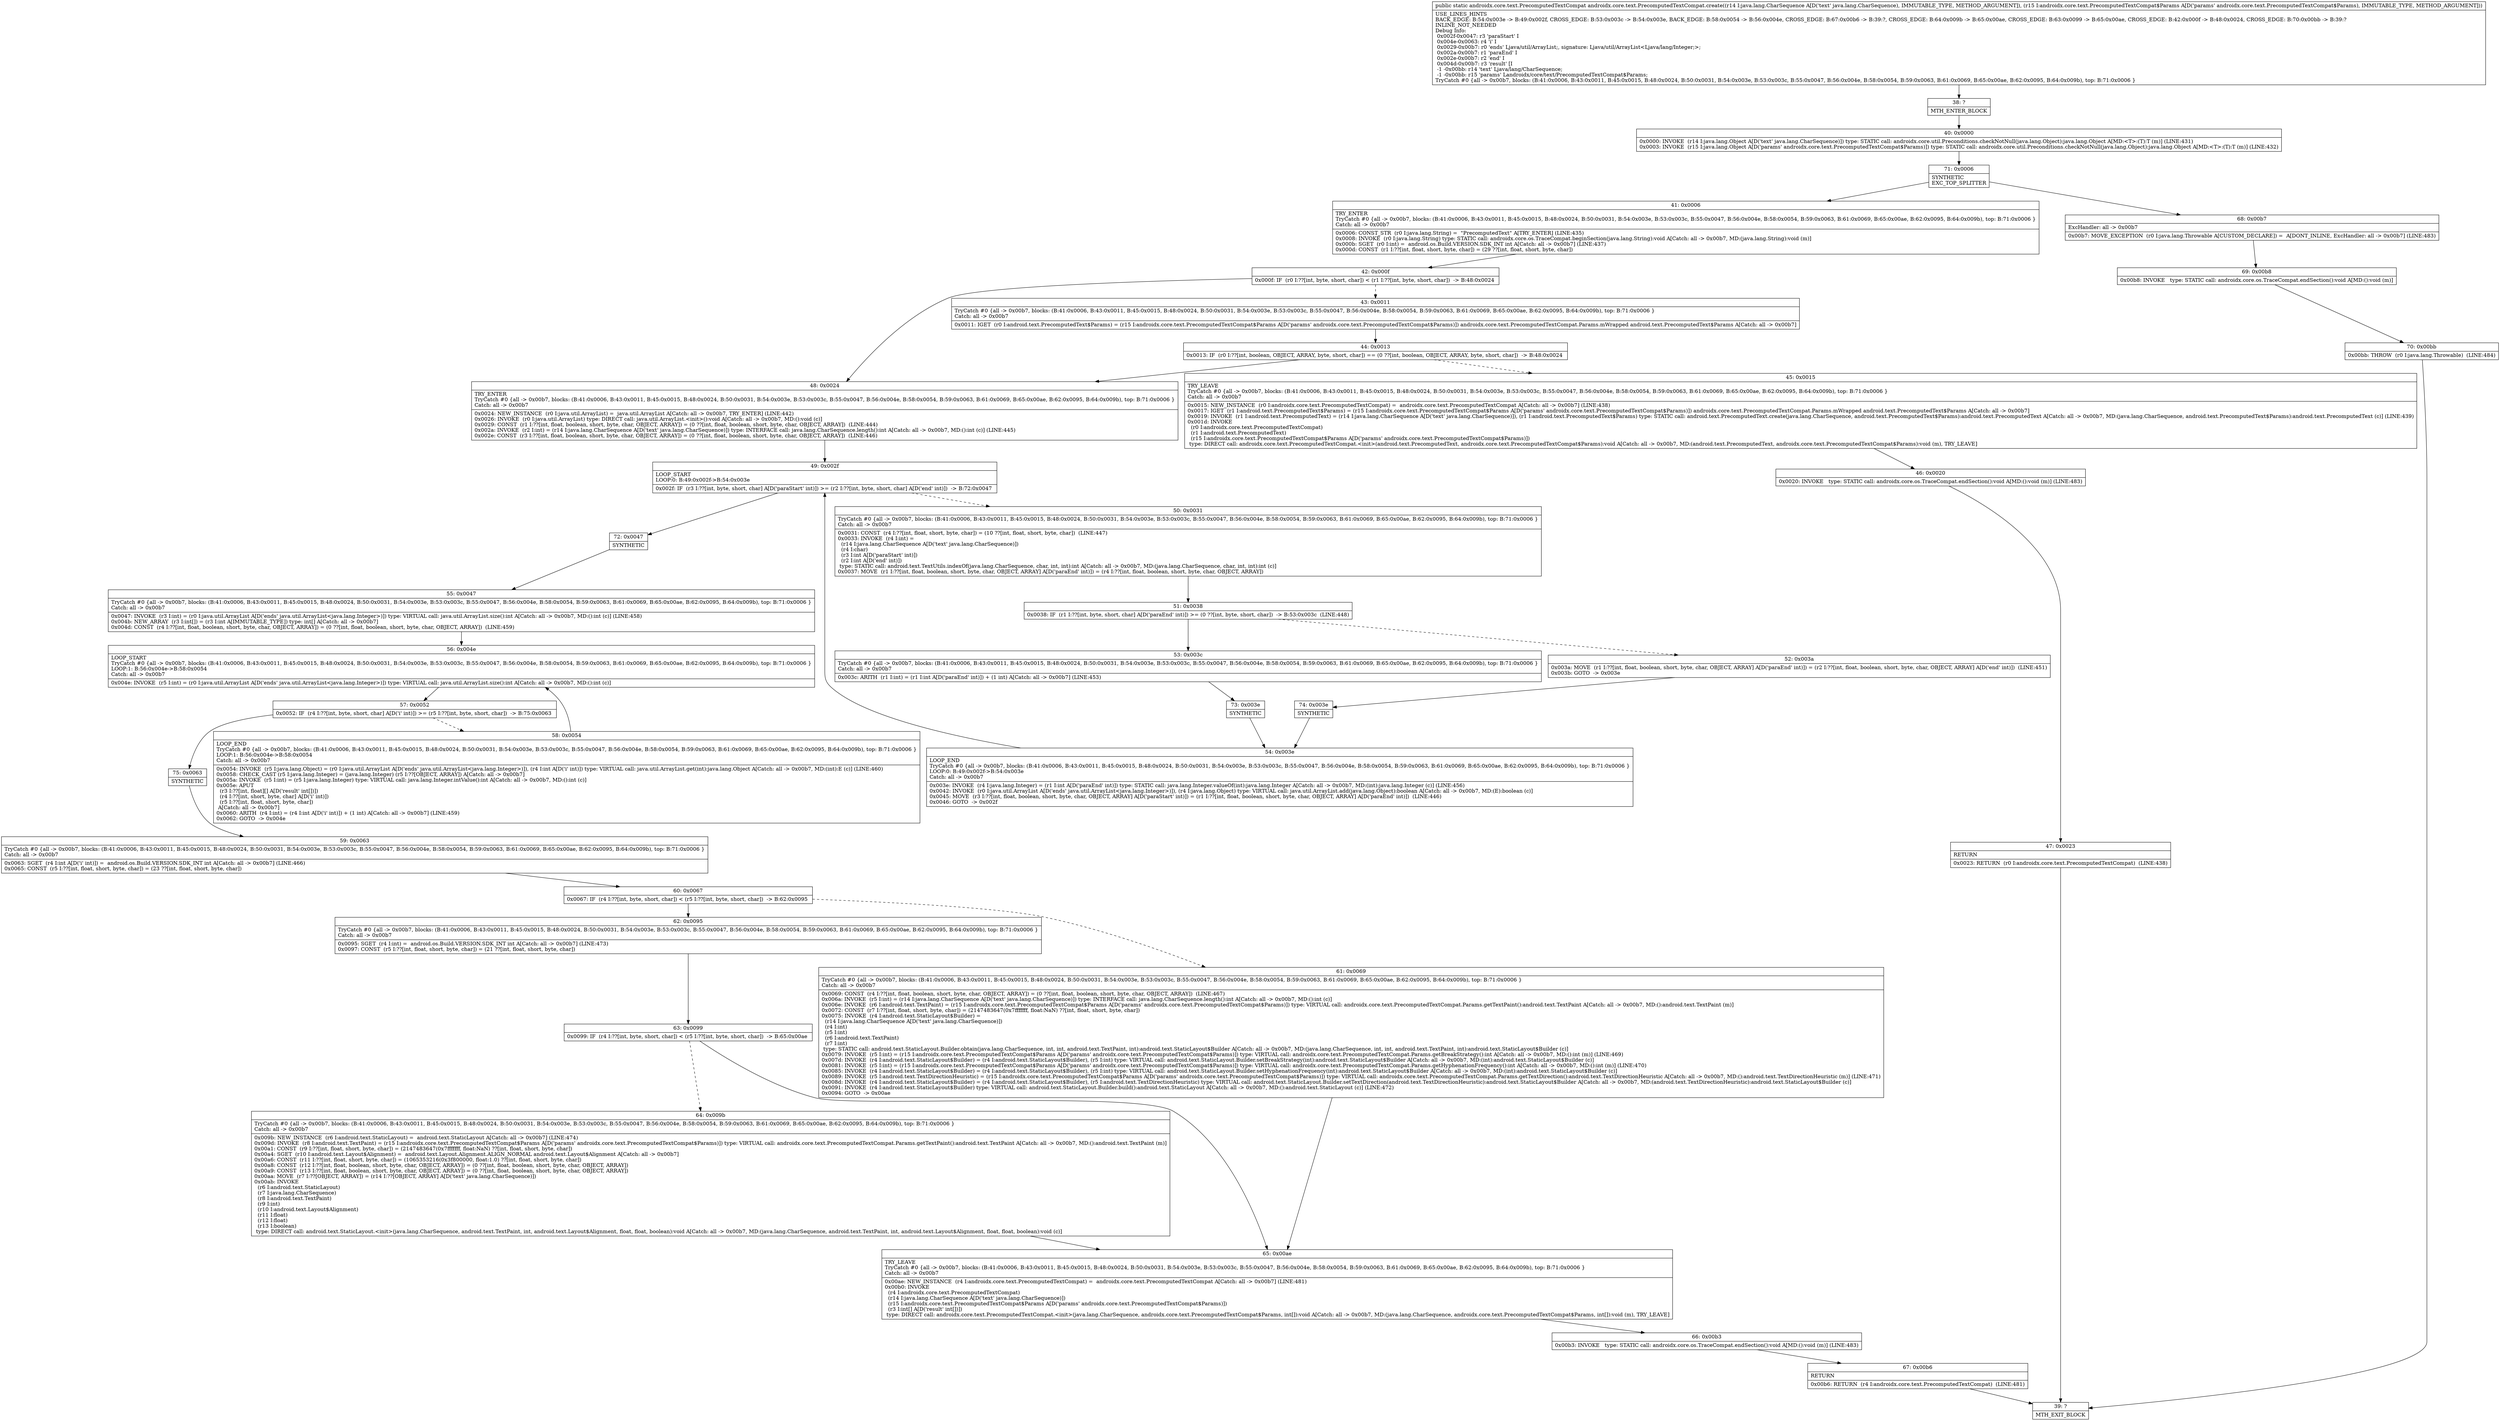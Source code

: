 digraph "CFG forandroidx.core.text.PrecomputedTextCompat.create(Ljava\/lang\/CharSequence;Landroidx\/core\/text\/PrecomputedTextCompat$Params;)Landroidx\/core\/text\/PrecomputedTextCompat;" {
Node_38 [shape=record,label="{38\:\ ?|MTH_ENTER_BLOCK\l}"];
Node_40 [shape=record,label="{40\:\ 0x0000|0x0000: INVOKE  (r14 I:java.lang.Object A[D('text' java.lang.CharSequence)]) type: STATIC call: androidx.core.util.Preconditions.checkNotNull(java.lang.Object):java.lang.Object A[MD:\<T\>:(T):T (m)] (LINE:431)\l0x0003: INVOKE  (r15 I:java.lang.Object A[D('params' androidx.core.text.PrecomputedTextCompat$Params)]) type: STATIC call: androidx.core.util.Preconditions.checkNotNull(java.lang.Object):java.lang.Object A[MD:\<T\>:(T):T (m)] (LINE:432)\l}"];
Node_71 [shape=record,label="{71\:\ 0x0006|SYNTHETIC\lEXC_TOP_SPLITTER\l}"];
Node_41 [shape=record,label="{41\:\ 0x0006|TRY_ENTER\lTryCatch #0 \{all \-\> 0x00b7, blocks: (B:41:0x0006, B:43:0x0011, B:45:0x0015, B:48:0x0024, B:50:0x0031, B:54:0x003e, B:53:0x003c, B:55:0x0047, B:56:0x004e, B:58:0x0054, B:59:0x0063, B:61:0x0069, B:65:0x00ae, B:62:0x0095, B:64:0x009b), top: B:71:0x0006 \}\lCatch: all \-\> 0x00b7\l|0x0006: CONST_STR  (r0 I:java.lang.String) =  \"PrecomputedText\" A[TRY_ENTER] (LINE:435)\l0x0008: INVOKE  (r0 I:java.lang.String) type: STATIC call: androidx.core.os.TraceCompat.beginSection(java.lang.String):void A[Catch: all \-\> 0x00b7, MD:(java.lang.String):void (m)]\l0x000b: SGET  (r0 I:int) =  android.os.Build.VERSION.SDK_INT int A[Catch: all \-\> 0x00b7] (LINE:437)\l0x000d: CONST  (r1 I:??[int, float, short, byte, char]) = (29 ??[int, float, short, byte, char]) \l}"];
Node_42 [shape=record,label="{42\:\ 0x000f|0x000f: IF  (r0 I:??[int, byte, short, char]) \< (r1 I:??[int, byte, short, char])  \-\> B:48:0x0024 \l}"];
Node_43 [shape=record,label="{43\:\ 0x0011|TryCatch #0 \{all \-\> 0x00b7, blocks: (B:41:0x0006, B:43:0x0011, B:45:0x0015, B:48:0x0024, B:50:0x0031, B:54:0x003e, B:53:0x003c, B:55:0x0047, B:56:0x004e, B:58:0x0054, B:59:0x0063, B:61:0x0069, B:65:0x00ae, B:62:0x0095, B:64:0x009b), top: B:71:0x0006 \}\lCatch: all \-\> 0x00b7\l|0x0011: IGET  (r0 I:android.text.PrecomputedText$Params) = (r15 I:androidx.core.text.PrecomputedTextCompat$Params A[D('params' androidx.core.text.PrecomputedTextCompat$Params)]) androidx.core.text.PrecomputedTextCompat.Params.mWrapped android.text.PrecomputedText$Params A[Catch: all \-\> 0x00b7]\l}"];
Node_44 [shape=record,label="{44\:\ 0x0013|0x0013: IF  (r0 I:??[int, boolean, OBJECT, ARRAY, byte, short, char]) == (0 ??[int, boolean, OBJECT, ARRAY, byte, short, char])  \-\> B:48:0x0024 \l}"];
Node_45 [shape=record,label="{45\:\ 0x0015|TRY_LEAVE\lTryCatch #0 \{all \-\> 0x00b7, blocks: (B:41:0x0006, B:43:0x0011, B:45:0x0015, B:48:0x0024, B:50:0x0031, B:54:0x003e, B:53:0x003c, B:55:0x0047, B:56:0x004e, B:58:0x0054, B:59:0x0063, B:61:0x0069, B:65:0x00ae, B:62:0x0095, B:64:0x009b), top: B:71:0x0006 \}\lCatch: all \-\> 0x00b7\l|0x0015: NEW_INSTANCE  (r0 I:androidx.core.text.PrecomputedTextCompat) =  androidx.core.text.PrecomputedTextCompat A[Catch: all \-\> 0x00b7] (LINE:438)\l0x0017: IGET  (r1 I:android.text.PrecomputedText$Params) = (r15 I:androidx.core.text.PrecomputedTextCompat$Params A[D('params' androidx.core.text.PrecomputedTextCompat$Params)]) androidx.core.text.PrecomputedTextCompat.Params.mWrapped android.text.PrecomputedText$Params A[Catch: all \-\> 0x00b7]\l0x0019: INVOKE  (r1 I:android.text.PrecomputedText) = (r14 I:java.lang.CharSequence A[D('text' java.lang.CharSequence)]), (r1 I:android.text.PrecomputedText$Params) type: STATIC call: android.text.PrecomputedText.create(java.lang.CharSequence, android.text.PrecomputedText$Params):android.text.PrecomputedText A[Catch: all \-\> 0x00b7, MD:(java.lang.CharSequence, android.text.PrecomputedText$Params):android.text.PrecomputedText (c)] (LINE:439)\l0x001d: INVOKE  \l  (r0 I:androidx.core.text.PrecomputedTextCompat)\l  (r1 I:android.text.PrecomputedText)\l  (r15 I:androidx.core.text.PrecomputedTextCompat$Params A[D('params' androidx.core.text.PrecomputedTextCompat$Params)])\l type: DIRECT call: androidx.core.text.PrecomputedTextCompat.\<init\>(android.text.PrecomputedText, androidx.core.text.PrecomputedTextCompat$Params):void A[Catch: all \-\> 0x00b7, MD:(android.text.PrecomputedText, androidx.core.text.PrecomputedTextCompat$Params):void (m), TRY_LEAVE]\l}"];
Node_46 [shape=record,label="{46\:\ 0x0020|0x0020: INVOKE   type: STATIC call: androidx.core.os.TraceCompat.endSection():void A[MD:():void (m)] (LINE:483)\l}"];
Node_47 [shape=record,label="{47\:\ 0x0023|RETURN\l|0x0023: RETURN  (r0 I:androidx.core.text.PrecomputedTextCompat)  (LINE:438)\l}"];
Node_39 [shape=record,label="{39\:\ ?|MTH_EXIT_BLOCK\l}"];
Node_48 [shape=record,label="{48\:\ 0x0024|TRY_ENTER\lTryCatch #0 \{all \-\> 0x00b7, blocks: (B:41:0x0006, B:43:0x0011, B:45:0x0015, B:48:0x0024, B:50:0x0031, B:54:0x003e, B:53:0x003c, B:55:0x0047, B:56:0x004e, B:58:0x0054, B:59:0x0063, B:61:0x0069, B:65:0x00ae, B:62:0x0095, B:64:0x009b), top: B:71:0x0006 \}\lCatch: all \-\> 0x00b7\l|0x0024: NEW_INSTANCE  (r0 I:java.util.ArrayList) =  java.util.ArrayList A[Catch: all \-\> 0x00b7, TRY_ENTER] (LINE:442)\l0x0026: INVOKE  (r0 I:java.util.ArrayList) type: DIRECT call: java.util.ArrayList.\<init\>():void A[Catch: all \-\> 0x00b7, MD:():void (c)]\l0x0029: CONST  (r1 I:??[int, float, boolean, short, byte, char, OBJECT, ARRAY]) = (0 ??[int, float, boolean, short, byte, char, OBJECT, ARRAY])  (LINE:444)\l0x002a: INVOKE  (r2 I:int) = (r14 I:java.lang.CharSequence A[D('text' java.lang.CharSequence)]) type: INTERFACE call: java.lang.CharSequence.length():int A[Catch: all \-\> 0x00b7, MD:():int (c)] (LINE:445)\l0x002e: CONST  (r3 I:??[int, float, boolean, short, byte, char, OBJECT, ARRAY]) = (0 ??[int, float, boolean, short, byte, char, OBJECT, ARRAY])  (LINE:446)\l}"];
Node_49 [shape=record,label="{49\:\ 0x002f|LOOP_START\lLOOP:0: B:49:0x002f\-\>B:54:0x003e\l|0x002f: IF  (r3 I:??[int, byte, short, char] A[D('paraStart' int)]) \>= (r2 I:??[int, byte, short, char] A[D('end' int)])  \-\> B:72:0x0047 \l}"];
Node_50 [shape=record,label="{50\:\ 0x0031|TryCatch #0 \{all \-\> 0x00b7, blocks: (B:41:0x0006, B:43:0x0011, B:45:0x0015, B:48:0x0024, B:50:0x0031, B:54:0x003e, B:53:0x003c, B:55:0x0047, B:56:0x004e, B:58:0x0054, B:59:0x0063, B:61:0x0069, B:65:0x00ae, B:62:0x0095, B:64:0x009b), top: B:71:0x0006 \}\lCatch: all \-\> 0x00b7\l|0x0031: CONST  (r4 I:??[int, float, short, byte, char]) = (10 ??[int, float, short, byte, char])  (LINE:447)\l0x0033: INVOKE  (r4 I:int) = \l  (r14 I:java.lang.CharSequence A[D('text' java.lang.CharSequence)])\l  (r4 I:char)\l  (r3 I:int A[D('paraStart' int)])\l  (r2 I:int A[D('end' int)])\l type: STATIC call: android.text.TextUtils.indexOf(java.lang.CharSequence, char, int, int):int A[Catch: all \-\> 0x00b7, MD:(java.lang.CharSequence, char, int, int):int (c)]\l0x0037: MOVE  (r1 I:??[int, float, boolean, short, byte, char, OBJECT, ARRAY] A[D('paraEnd' int)]) = (r4 I:??[int, float, boolean, short, byte, char, OBJECT, ARRAY]) \l}"];
Node_51 [shape=record,label="{51\:\ 0x0038|0x0038: IF  (r1 I:??[int, byte, short, char] A[D('paraEnd' int)]) \>= (0 ??[int, byte, short, char])  \-\> B:53:0x003c  (LINE:448)\l}"];
Node_52 [shape=record,label="{52\:\ 0x003a|0x003a: MOVE  (r1 I:??[int, float, boolean, short, byte, char, OBJECT, ARRAY] A[D('paraEnd' int)]) = (r2 I:??[int, float, boolean, short, byte, char, OBJECT, ARRAY] A[D('end' int)])  (LINE:451)\l0x003b: GOTO  \-\> 0x003e \l}"];
Node_74 [shape=record,label="{74\:\ 0x003e|SYNTHETIC\l}"];
Node_54 [shape=record,label="{54\:\ 0x003e|LOOP_END\lTryCatch #0 \{all \-\> 0x00b7, blocks: (B:41:0x0006, B:43:0x0011, B:45:0x0015, B:48:0x0024, B:50:0x0031, B:54:0x003e, B:53:0x003c, B:55:0x0047, B:56:0x004e, B:58:0x0054, B:59:0x0063, B:61:0x0069, B:65:0x00ae, B:62:0x0095, B:64:0x009b), top: B:71:0x0006 \}\lLOOP:0: B:49:0x002f\-\>B:54:0x003e\lCatch: all \-\> 0x00b7\l|0x003e: INVOKE  (r4 I:java.lang.Integer) = (r1 I:int A[D('paraEnd' int)]) type: STATIC call: java.lang.Integer.valueOf(int):java.lang.Integer A[Catch: all \-\> 0x00b7, MD:(int):java.lang.Integer (c)] (LINE:456)\l0x0042: INVOKE  (r0 I:java.util.ArrayList A[D('ends' java.util.ArrayList\<java.lang.Integer\>)]), (r4 I:java.lang.Object) type: VIRTUAL call: java.util.ArrayList.add(java.lang.Object):boolean A[Catch: all \-\> 0x00b7, MD:(E):boolean (c)]\l0x0045: MOVE  (r3 I:??[int, float, boolean, short, byte, char, OBJECT, ARRAY] A[D('paraStart' int)]) = (r1 I:??[int, float, boolean, short, byte, char, OBJECT, ARRAY] A[D('paraEnd' int)])  (LINE:446)\l0x0046: GOTO  \-\> 0x002f \l}"];
Node_53 [shape=record,label="{53\:\ 0x003c|TryCatch #0 \{all \-\> 0x00b7, blocks: (B:41:0x0006, B:43:0x0011, B:45:0x0015, B:48:0x0024, B:50:0x0031, B:54:0x003e, B:53:0x003c, B:55:0x0047, B:56:0x004e, B:58:0x0054, B:59:0x0063, B:61:0x0069, B:65:0x00ae, B:62:0x0095, B:64:0x009b), top: B:71:0x0006 \}\lCatch: all \-\> 0x00b7\l|0x003c: ARITH  (r1 I:int) = (r1 I:int A[D('paraEnd' int)]) + (1 int) A[Catch: all \-\> 0x00b7] (LINE:453)\l}"];
Node_73 [shape=record,label="{73\:\ 0x003e|SYNTHETIC\l}"];
Node_72 [shape=record,label="{72\:\ 0x0047|SYNTHETIC\l}"];
Node_55 [shape=record,label="{55\:\ 0x0047|TryCatch #0 \{all \-\> 0x00b7, blocks: (B:41:0x0006, B:43:0x0011, B:45:0x0015, B:48:0x0024, B:50:0x0031, B:54:0x003e, B:53:0x003c, B:55:0x0047, B:56:0x004e, B:58:0x0054, B:59:0x0063, B:61:0x0069, B:65:0x00ae, B:62:0x0095, B:64:0x009b), top: B:71:0x0006 \}\lCatch: all \-\> 0x00b7\l|0x0047: INVOKE  (r3 I:int) = (r0 I:java.util.ArrayList A[D('ends' java.util.ArrayList\<java.lang.Integer\>)]) type: VIRTUAL call: java.util.ArrayList.size():int A[Catch: all \-\> 0x00b7, MD:():int (c)] (LINE:458)\l0x004b: NEW_ARRAY  (r3 I:int[]) = (r3 I:int A[IMMUTABLE_TYPE]) type: int[] A[Catch: all \-\> 0x00b7]\l0x004d: CONST  (r4 I:??[int, float, boolean, short, byte, char, OBJECT, ARRAY]) = (0 ??[int, float, boolean, short, byte, char, OBJECT, ARRAY])  (LINE:459)\l}"];
Node_56 [shape=record,label="{56\:\ 0x004e|LOOP_START\lTryCatch #0 \{all \-\> 0x00b7, blocks: (B:41:0x0006, B:43:0x0011, B:45:0x0015, B:48:0x0024, B:50:0x0031, B:54:0x003e, B:53:0x003c, B:55:0x0047, B:56:0x004e, B:58:0x0054, B:59:0x0063, B:61:0x0069, B:65:0x00ae, B:62:0x0095, B:64:0x009b), top: B:71:0x0006 \}\lLOOP:1: B:56:0x004e\-\>B:58:0x0054\lCatch: all \-\> 0x00b7\l|0x004e: INVOKE  (r5 I:int) = (r0 I:java.util.ArrayList A[D('ends' java.util.ArrayList\<java.lang.Integer\>)]) type: VIRTUAL call: java.util.ArrayList.size():int A[Catch: all \-\> 0x00b7, MD:():int (c)]\l}"];
Node_57 [shape=record,label="{57\:\ 0x0052|0x0052: IF  (r4 I:??[int, byte, short, char] A[D('i' int)]) \>= (r5 I:??[int, byte, short, char])  \-\> B:75:0x0063 \l}"];
Node_58 [shape=record,label="{58\:\ 0x0054|LOOP_END\lTryCatch #0 \{all \-\> 0x00b7, blocks: (B:41:0x0006, B:43:0x0011, B:45:0x0015, B:48:0x0024, B:50:0x0031, B:54:0x003e, B:53:0x003c, B:55:0x0047, B:56:0x004e, B:58:0x0054, B:59:0x0063, B:61:0x0069, B:65:0x00ae, B:62:0x0095, B:64:0x009b), top: B:71:0x0006 \}\lLOOP:1: B:56:0x004e\-\>B:58:0x0054\lCatch: all \-\> 0x00b7\l|0x0054: INVOKE  (r5 I:java.lang.Object) = (r0 I:java.util.ArrayList A[D('ends' java.util.ArrayList\<java.lang.Integer\>)]), (r4 I:int A[D('i' int)]) type: VIRTUAL call: java.util.ArrayList.get(int):java.lang.Object A[Catch: all \-\> 0x00b7, MD:(int):E (c)] (LINE:460)\l0x0058: CHECK_CAST (r5 I:java.lang.Integer) = (java.lang.Integer) (r5 I:??[OBJECT, ARRAY]) A[Catch: all \-\> 0x00b7]\l0x005a: INVOKE  (r5 I:int) = (r5 I:java.lang.Integer) type: VIRTUAL call: java.lang.Integer.intValue():int A[Catch: all \-\> 0x00b7, MD:():int (c)]\l0x005e: APUT  \l  (r3 I:??[int, float][] A[D('result' int[])])\l  (r4 I:??[int, short, byte, char] A[D('i' int)])\l  (r5 I:??[int, float, short, byte, char])\l A[Catch: all \-\> 0x00b7]\l0x0060: ARITH  (r4 I:int) = (r4 I:int A[D('i' int)]) + (1 int) A[Catch: all \-\> 0x00b7] (LINE:459)\l0x0062: GOTO  \-\> 0x004e \l}"];
Node_75 [shape=record,label="{75\:\ 0x0063|SYNTHETIC\l}"];
Node_59 [shape=record,label="{59\:\ 0x0063|TryCatch #0 \{all \-\> 0x00b7, blocks: (B:41:0x0006, B:43:0x0011, B:45:0x0015, B:48:0x0024, B:50:0x0031, B:54:0x003e, B:53:0x003c, B:55:0x0047, B:56:0x004e, B:58:0x0054, B:59:0x0063, B:61:0x0069, B:65:0x00ae, B:62:0x0095, B:64:0x009b), top: B:71:0x0006 \}\lCatch: all \-\> 0x00b7\l|0x0063: SGET  (r4 I:int A[D('i' int)]) =  android.os.Build.VERSION.SDK_INT int A[Catch: all \-\> 0x00b7] (LINE:466)\l0x0065: CONST  (r5 I:??[int, float, short, byte, char]) = (23 ??[int, float, short, byte, char]) \l}"];
Node_60 [shape=record,label="{60\:\ 0x0067|0x0067: IF  (r4 I:??[int, byte, short, char]) \< (r5 I:??[int, byte, short, char])  \-\> B:62:0x0095 \l}"];
Node_61 [shape=record,label="{61\:\ 0x0069|TryCatch #0 \{all \-\> 0x00b7, blocks: (B:41:0x0006, B:43:0x0011, B:45:0x0015, B:48:0x0024, B:50:0x0031, B:54:0x003e, B:53:0x003c, B:55:0x0047, B:56:0x004e, B:58:0x0054, B:59:0x0063, B:61:0x0069, B:65:0x00ae, B:62:0x0095, B:64:0x009b), top: B:71:0x0006 \}\lCatch: all \-\> 0x00b7\l|0x0069: CONST  (r4 I:??[int, float, boolean, short, byte, char, OBJECT, ARRAY]) = (0 ??[int, float, boolean, short, byte, char, OBJECT, ARRAY])  (LINE:467)\l0x006a: INVOKE  (r5 I:int) = (r14 I:java.lang.CharSequence A[D('text' java.lang.CharSequence)]) type: INTERFACE call: java.lang.CharSequence.length():int A[Catch: all \-\> 0x00b7, MD:():int (c)]\l0x006e: INVOKE  (r6 I:android.text.TextPaint) = (r15 I:androidx.core.text.PrecomputedTextCompat$Params A[D('params' androidx.core.text.PrecomputedTextCompat$Params)]) type: VIRTUAL call: androidx.core.text.PrecomputedTextCompat.Params.getTextPaint():android.text.TextPaint A[Catch: all \-\> 0x00b7, MD:():android.text.TextPaint (m)]\l0x0072: CONST  (r7 I:??[int, float, short, byte, char]) = (2147483647(0x7fffffff, float:NaN) ??[int, float, short, byte, char]) \l0x0075: INVOKE  (r4 I:android.text.StaticLayout$Builder) = \l  (r14 I:java.lang.CharSequence A[D('text' java.lang.CharSequence)])\l  (r4 I:int)\l  (r5 I:int)\l  (r6 I:android.text.TextPaint)\l  (r7 I:int)\l type: STATIC call: android.text.StaticLayout.Builder.obtain(java.lang.CharSequence, int, int, android.text.TextPaint, int):android.text.StaticLayout$Builder A[Catch: all \-\> 0x00b7, MD:(java.lang.CharSequence, int, int, android.text.TextPaint, int):android.text.StaticLayout$Builder (c)]\l0x0079: INVOKE  (r5 I:int) = (r15 I:androidx.core.text.PrecomputedTextCompat$Params A[D('params' androidx.core.text.PrecomputedTextCompat$Params)]) type: VIRTUAL call: androidx.core.text.PrecomputedTextCompat.Params.getBreakStrategy():int A[Catch: all \-\> 0x00b7, MD:():int (m)] (LINE:469)\l0x007d: INVOKE  (r4 I:android.text.StaticLayout$Builder) = (r4 I:android.text.StaticLayout$Builder), (r5 I:int) type: VIRTUAL call: android.text.StaticLayout.Builder.setBreakStrategy(int):android.text.StaticLayout$Builder A[Catch: all \-\> 0x00b7, MD:(int):android.text.StaticLayout$Builder (c)]\l0x0081: INVOKE  (r5 I:int) = (r15 I:androidx.core.text.PrecomputedTextCompat$Params A[D('params' androidx.core.text.PrecomputedTextCompat$Params)]) type: VIRTUAL call: androidx.core.text.PrecomputedTextCompat.Params.getHyphenationFrequency():int A[Catch: all \-\> 0x00b7, MD:():int (m)] (LINE:470)\l0x0085: INVOKE  (r4 I:android.text.StaticLayout$Builder) = (r4 I:android.text.StaticLayout$Builder), (r5 I:int) type: VIRTUAL call: android.text.StaticLayout.Builder.setHyphenationFrequency(int):android.text.StaticLayout$Builder A[Catch: all \-\> 0x00b7, MD:(int):android.text.StaticLayout$Builder (c)]\l0x0089: INVOKE  (r5 I:android.text.TextDirectionHeuristic) = (r15 I:androidx.core.text.PrecomputedTextCompat$Params A[D('params' androidx.core.text.PrecomputedTextCompat$Params)]) type: VIRTUAL call: androidx.core.text.PrecomputedTextCompat.Params.getTextDirection():android.text.TextDirectionHeuristic A[Catch: all \-\> 0x00b7, MD:():android.text.TextDirectionHeuristic (m)] (LINE:471)\l0x008d: INVOKE  (r4 I:android.text.StaticLayout$Builder) = (r4 I:android.text.StaticLayout$Builder), (r5 I:android.text.TextDirectionHeuristic) type: VIRTUAL call: android.text.StaticLayout.Builder.setTextDirection(android.text.TextDirectionHeuristic):android.text.StaticLayout$Builder A[Catch: all \-\> 0x00b7, MD:(android.text.TextDirectionHeuristic):android.text.StaticLayout$Builder (c)]\l0x0091: INVOKE  (r4 I:android.text.StaticLayout$Builder) type: VIRTUAL call: android.text.StaticLayout.Builder.build():android.text.StaticLayout A[Catch: all \-\> 0x00b7, MD:():android.text.StaticLayout (c)] (LINE:472)\l0x0094: GOTO  \-\> 0x00ae \l}"];
Node_65 [shape=record,label="{65\:\ 0x00ae|TRY_LEAVE\lTryCatch #0 \{all \-\> 0x00b7, blocks: (B:41:0x0006, B:43:0x0011, B:45:0x0015, B:48:0x0024, B:50:0x0031, B:54:0x003e, B:53:0x003c, B:55:0x0047, B:56:0x004e, B:58:0x0054, B:59:0x0063, B:61:0x0069, B:65:0x00ae, B:62:0x0095, B:64:0x009b), top: B:71:0x0006 \}\lCatch: all \-\> 0x00b7\l|0x00ae: NEW_INSTANCE  (r4 I:androidx.core.text.PrecomputedTextCompat) =  androidx.core.text.PrecomputedTextCompat A[Catch: all \-\> 0x00b7] (LINE:481)\l0x00b0: INVOKE  \l  (r4 I:androidx.core.text.PrecomputedTextCompat)\l  (r14 I:java.lang.CharSequence A[D('text' java.lang.CharSequence)])\l  (r15 I:androidx.core.text.PrecomputedTextCompat$Params A[D('params' androidx.core.text.PrecomputedTextCompat$Params)])\l  (r3 I:int[] A[D('result' int[])])\l type: DIRECT call: androidx.core.text.PrecomputedTextCompat.\<init\>(java.lang.CharSequence, androidx.core.text.PrecomputedTextCompat$Params, int[]):void A[Catch: all \-\> 0x00b7, MD:(java.lang.CharSequence, androidx.core.text.PrecomputedTextCompat$Params, int[]):void (m), TRY_LEAVE]\l}"];
Node_66 [shape=record,label="{66\:\ 0x00b3|0x00b3: INVOKE   type: STATIC call: androidx.core.os.TraceCompat.endSection():void A[MD:():void (m)] (LINE:483)\l}"];
Node_67 [shape=record,label="{67\:\ 0x00b6|RETURN\l|0x00b6: RETURN  (r4 I:androidx.core.text.PrecomputedTextCompat)  (LINE:481)\l}"];
Node_62 [shape=record,label="{62\:\ 0x0095|TryCatch #0 \{all \-\> 0x00b7, blocks: (B:41:0x0006, B:43:0x0011, B:45:0x0015, B:48:0x0024, B:50:0x0031, B:54:0x003e, B:53:0x003c, B:55:0x0047, B:56:0x004e, B:58:0x0054, B:59:0x0063, B:61:0x0069, B:65:0x00ae, B:62:0x0095, B:64:0x009b), top: B:71:0x0006 \}\lCatch: all \-\> 0x00b7\l|0x0095: SGET  (r4 I:int) =  android.os.Build.VERSION.SDK_INT int A[Catch: all \-\> 0x00b7] (LINE:473)\l0x0097: CONST  (r5 I:??[int, float, short, byte, char]) = (21 ??[int, float, short, byte, char]) \l}"];
Node_63 [shape=record,label="{63\:\ 0x0099|0x0099: IF  (r4 I:??[int, byte, short, char]) \< (r5 I:??[int, byte, short, char])  \-\> B:65:0x00ae \l}"];
Node_64 [shape=record,label="{64\:\ 0x009b|TryCatch #0 \{all \-\> 0x00b7, blocks: (B:41:0x0006, B:43:0x0011, B:45:0x0015, B:48:0x0024, B:50:0x0031, B:54:0x003e, B:53:0x003c, B:55:0x0047, B:56:0x004e, B:58:0x0054, B:59:0x0063, B:61:0x0069, B:65:0x00ae, B:62:0x0095, B:64:0x009b), top: B:71:0x0006 \}\lCatch: all \-\> 0x00b7\l|0x009b: NEW_INSTANCE  (r6 I:android.text.StaticLayout) =  android.text.StaticLayout A[Catch: all \-\> 0x00b7] (LINE:474)\l0x009d: INVOKE  (r8 I:android.text.TextPaint) = (r15 I:androidx.core.text.PrecomputedTextCompat$Params A[D('params' androidx.core.text.PrecomputedTextCompat$Params)]) type: VIRTUAL call: androidx.core.text.PrecomputedTextCompat.Params.getTextPaint():android.text.TextPaint A[Catch: all \-\> 0x00b7, MD:():android.text.TextPaint (m)]\l0x00a1: CONST  (r9 I:??[int, float, short, byte, char]) = (2147483647(0x7fffffff, float:NaN) ??[int, float, short, byte, char]) \l0x00a4: SGET  (r10 I:android.text.Layout$Alignment) =  android.text.Layout.Alignment.ALIGN_NORMAL android.text.Layout$Alignment A[Catch: all \-\> 0x00b7]\l0x00a6: CONST  (r11 I:??[int, float, short, byte, char]) = (1065353216(0x3f800000, float:1.0) ??[int, float, short, byte, char]) \l0x00a8: CONST  (r12 I:??[int, float, boolean, short, byte, char, OBJECT, ARRAY]) = (0 ??[int, float, boolean, short, byte, char, OBJECT, ARRAY]) \l0x00a9: CONST  (r13 I:??[int, float, boolean, short, byte, char, OBJECT, ARRAY]) = (0 ??[int, float, boolean, short, byte, char, OBJECT, ARRAY]) \l0x00aa: MOVE  (r7 I:??[OBJECT, ARRAY]) = (r14 I:??[OBJECT, ARRAY] A[D('text' java.lang.CharSequence)]) \l0x00ab: INVOKE  \l  (r6 I:android.text.StaticLayout)\l  (r7 I:java.lang.CharSequence)\l  (r8 I:android.text.TextPaint)\l  (r9 I:int)\l  (r10 I:android.text.Layout$Alignment)\l  (r11 I:float)\l  (r12 I:float)\l  (r13 I:boolean)\l type: DIRECT call: android.text.StaticLayout.\<init\>(java.lang.CharSequence, android.text.TextPaint, int, android.text.Layout$Alignment, float, float, boolean):void A[Catch: all \-\> 0x00b7, MD:(java.lang.CharSequence, android.text.TextPaint, int, android.text.Layout$Alignment, float, float, boolean):void (c)]\l}"];
Node_68 [shape=record,label="{68\:\ 0x00b7|ExcHandler: all \-\> 0x00b7\l|0x00b7: MOVE_EXCEPTION  (r0 I:java.lang.Throwable A[CUSTOM_DECLARE]) =  A[DONT_INLINE, ExcHandler: all \-\> 0x00b7] (LINE:483)\l}"];
Node_69 [shape=record,label="{69\:\ 0x00b8|0x00b8: INVOKE   type: STATIC call: androidx.core.os.TraceCompat.endSection():void A[MD:():void (m)]\l}"];
Node_70 [shape=record,label="{70\:\ 0x00bb|0x00bb: THROW  (r0 I:java.lang.Throwable)  (LINE:484)\l}"];
MethodNode[shape=record,label="{public static androidx.core.text.PrecomputedTextCompat androidx.core.text.PrecomputedTextCompat.create((r14 I:java.lang.CharSequence A[D('text' java.lang.CharSequence), IMMUTABLE_TYPE, METHOD_ARGUMENT]), (r15 I:androidx.core.text.PrecomputedTextCompat$Params A[D('params' androidx.core.text.PrecomputedTextCompat$Params), IMMUTABLE_TYPE, METHOD_ARGUMENT]))  | USE_LINES_HINTS\lBACK_EDGE: B:54:0x003e \-\> B:49:0x002f, CROSS_EDGE: B:53:0x003c \-\> B:54:0x003e, BACK_EDGE: B:58:0x0054 \-\> B:56:0x004e, CROSS_EDGE: B:67:0x00b6 \-\> B:39:?, CROSS_EDGE: B:64:0x009b \-\> B:65:0x00ae, CROSS_EDGE: B:63:0x0099 \-\> B:65:0x00ae, CROSS_EDGE: B:42:0x000f \-\> B:48:0x0024, CROSS_EDGE: B:70:0x00bb \-\> B:39:?\lINLINE_NOT_NEEDED\lDebug Info:\l  0x002f\-0x0047: r3 'paraStart' I\l  0x004e\-0x0063: r4 'i' I\l  0x0029\-0x00b7: r0 'ends' Ljava\/util\/ArrayList;, signature: Ljava\/util\/ArrayList\<Ljava\/lang\/Integer;\>;\l  0x002a\-0x00b7: r1 'paraEnd' I\l  0x002e\-0x00b7: r2 'end' I\l  0x004d\-0x00b7: r3 'result' [I\l  \-1 \-0x00bb: r14 'text' Ljava\/lang\/CharSequence;\l  \-1 \-0x00bb: r15 'params' Landroidx\/core\/text\/PrecomputedTextCompat$Params;\lTryCatch #0 \{all \-\> 0x00b7, blocks: (B:41:0x0006, B:43:0x0011, B:45:0x0015, B:48:0x0024, B:50:0x0031, B:54:0x003e, B:53:0x003c, B:55:0x0047, B:56:0x004e, B:58:0x0054, B:59:0x0063, B:61:0x0069, B:65:0x00ae, B:62:0x0095, B:64:0x009b), top: B:71:0x0006 \}\l}"];
MethodNode -> Node_38;Node_38 -> Node_40;
Node_40 -> Node_71;
Node_71 -> Node_41;
Node_71 -> Node_68;
Node_41 -> Node_42;
Node_42 -> Node_43[style=dashed];
Node_42 -> Node_48;
Node_43 -> Node_44;
Node_44 -> Node_45[style=dashed];
Node_44 -> Node_48;
Node_45 -> Node_46;
Node_46 -> Node_47;
Node_47 -> Node_39;
Node_48 -> Node_49;
Node_49 -> Node_50[style=dashed];
Node_49 -> Node_72;
Node_50 -> Node_51;
Node_51 -> Node_52[style=dashed];
Node_51 -> Node_53;
Node_52 -> Node_74;
Node_74 -> Node_54;
Node_54 -> Node_49;
Node_53 -> Node_73;
Node_73 -> Node_54;
Node_72 -> Node_55;
Node_55 -> Node_56;
Node_56 -> Node_57;
Node_57 -> Node_58[style=dashed];
Node_57 -> Node_75;
Node_58 -> Node_56;
Node_75 -> Node_59;
Node_59 -> Node_60;
Node_60 -> Node_61[style=dashed];
Node_60 -> Node_62;
Node_61 -> Node_65;
Node_65 -> Node_66;
Node_66 -> Node_67;
Node_67 -> Node_39;
Node_62 -> Node_63;
Node_63 -> Node_64[style=dashed];
Node_63 -> Node_65;
Node_64 -> Node_65;
Node_68 -> Node_69;
Node_69 -> Node_70;
Node_70 -> Node_39;
}

